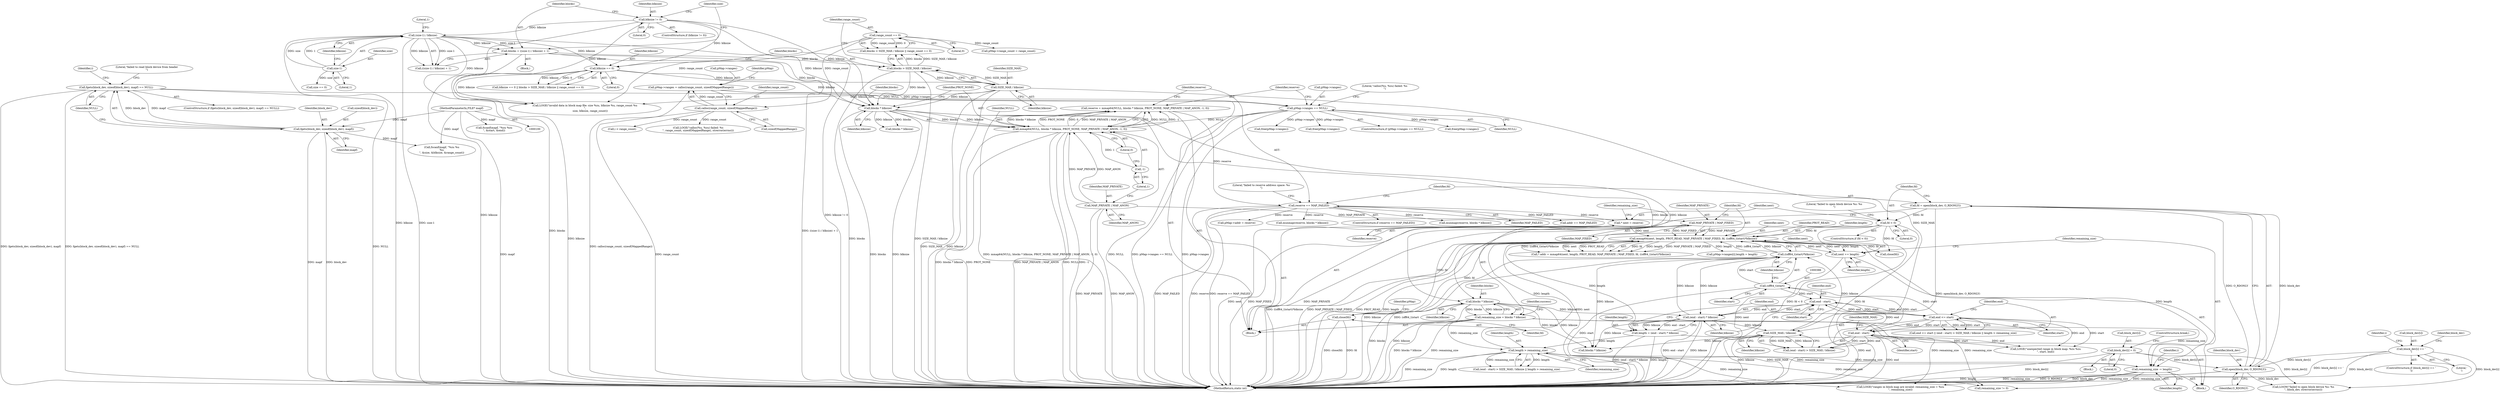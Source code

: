 digraph "0_Android_28a566f7731b4cb76d2a9ba16d997ac5aeb07dad@API" {
"1000458" [label="(Call,close(fd))"];
"1000376" [label="(Call,mmap64(next, length, PROT_READ, MAP_PRIVATE | MAP_FIXED, fd, ((off64_t)start)*blksize))"];
"1000297" [label="(Call,* next = reserve)"];
"1000253" [label="(Call,reserve == MAP_FAILED)"];
"1000238" [label="(Call,reserve = mmap64(NULL, blocks * blksize, PROT_NONE, MAP_PRIVATE | MAP_ANON, -1, 0))"];
"1000240" [label="(Call,mmap64(NULL, blocks * blksize, PROT_NONE, MAP_PRIVATE | MAP_ANON, -1, 0))"];
"1000221" [label="(Call,pMap->ranges == NULL)"];
"1000212" [label="(Call,pMap->ranges = calloc(range_count, sizeof(MappedRange)))"];
"1000216" [label="(Call,calloc(range_count, sizeof(MappedRange)))"];
"1000195" [label="(Call,range_count == 0)"];
"1000111" [label="(Call,fgets(block_dev, sizeof(block_dev), mapf) == NULL)"];
"1000112" [label="(Call,fgets(block_dev, sizeof(block_dev), mapf))"];
"1000101" [label="(MethodParameterIn,FILE* mapf)"];
"1000242" [label="(Call,blocks * blksize)"];
"1000171" [label="(Call,blocks = ((size-1) / blksize) + 1)"];
"1000174" [label="(Call,(size-1) / blksize)"];
"1000175" [label="(Call,size-1)"];
"1000167" [label="(Call,blksize != 0)"];
"1000190" [label="(Call,blocks > SIZE_MAX / blksize)"];
"1000192" [label="(Call,SIZE_MAX / blksize)"];
"1000186" [label="(Call,blksize == 0)"];
"1000246" [label="(Call,MAP_PRIVATE | MAP_ANON)"];
"1000249" [label="(Call,-1)"];
"1000421" [label="(Call,next += length)"];
"1000341" [label="(Call,length = (end - start) * blksize)"];
"1000343" [label="(Call,(end - start) * blksize)"];
"1000344" [label="(Call,end - start)"];
"1000355" [label="(Call,end - start)"];
"1000350" [label="(Call,end <= start)"];
"1000385" [label="(Call,(off64_t)start)"];
"1000303" [label="(Call,blocks * blksize)"];
"1000384" [label="(Call,((off64_t)start)*blksize)"];
"1000358" [label="(Call,SIZE_MAX / blksize)"];
"1000361" [label="(Call,length > remaining_size)"];
"1000424" [label="(Call,remaining_size -= length)"];
"1000301" [label="(Call,remaining_size = blocks * blksize)"];
"1000380" [label="(Call,MAP_PRIVATE | MAP_FIXED)"];
"1000275" [label="(Call,fd < 0)"];
"1000269" [label="(Call,fd = open(block_dev, O_RDONLY))"];
"1000271" [label="(Call,open(block_dev, O_RDONLY))"];
"1000142" [label="(Call,block_dev[i] = 0)"];
"1000136" [label="(Call,block_dev[i] == '\n')"];
"1000182" [label="(Call,size == 0)"];
"1000242" [label="(Call,blocks * blksize)"];
"1000385" [label="(Call,(off64_t)start)"];
"1000243" [label="(Identifier,blocks)"];
"1000349" [label="(Call,end <= start || (end - start) > SIZE_MAX / blksize || length > remaining_size)"];
"1000220" [label="(ControlStructure,if (pMap->ranges == NULL))"];
"1000462" [label="(Identifier,pMap)"];
"1000258" [label="(Literal,\"failed to reserve address space: %s\n\")"];
"1000314" [label="(Call,i < range_count)"];
"1000186" [label="(Call,blksize == 0)"];
"1000362" [label="(Identifier,length)"];
"1000273" [label="(Identifier,O_RDONLY)"];
"1000422" [label="(Identifier,next)"];
"1000212" [label="(Call,pMap->ranges = calloc(range_count, sizeof(MappedRange)))"];
"1000137" [label="(Call,block_dev[i])"];
"1000270" [label="(Identifier,fd)"];
"1000381" [label="(Identifier,MAP_PRIVATE)"];
"1000380" [label="(Call,MAP_PRIVATE | MAP_FIXED)"];
"1000301" [label="(Call,remaining_size = blocks * blksize)"];
"1000117" [label="(Identifier,NULL)"];
"1000213" [label="(Call,pMap->ranges)"];
"1000277" [label="(Literal,0)"];
"1000141" [label="(Block,)"];
"1000271" [label="(Call,open(block_dev, O_RDONLY))"];
"1000390" [label="(Call,addr == MAP_FAILED)"];
"1000346" [label="(Identifier,start)"];
"1000460" [label="(Call,pMap->addr = reserve)"];
"1000146" [label="(Literal,0)"];
"1000217" [label="(Identifier,range_count)"];
"1000178" [label="(Identifier,blksize)"];
"1000240" [label="(Call,mmap64(NULL, blocks * blksize, PROT_NONE, MAP_PRIVATE | MAP_ANON, -1, 0))"];
"1000344" [label="(Call,end - start)"];
"1000304" [label="(Identifier,blocks)"];
"1000228" [label="(Literal,\"calloc(%u, %zu) failed: %s\n\")"];
"1000275" [label="(Call,fd < 0)"];
"1000241" [label="(Identifier,NULL)"];
"1000116" [label="(Identifier,mapf)"];
"1000426" [label="(Identifier,length)"];
"1000195" [label="(Call,range_count == 0)"];
"1000179" [label="(Literal,1)"];
"1000176" [label="(Identifier,size)"];
"1000114" [label="(Call,sizeof(block_dev))"];
"1000170" [label="(Block,)"];
"1000356" [label="(Identifier,end)"];
"1000379" [label="(Identifier,PROT_READ)"];
"1000352" [label="(Identifier,start)"];
"1000227" [label="(Call,LOGE(\"calloc(%u, %zu) failed: %s\n\", range_count, sizeof(MappedRange), strerror(errno)))"];
"1000144" [label="(Identifier,block_dev)"];
"1000126" [label="(Identifier,i)"];
"1000319" [label="(Block,)"];
"1000247" [label="(Identifier,MAP_PRIVATE)"];
"1000177" [label="(Literal,1)"];
"1000446" [label="(Call,munmap(reserve, blocks * blksize))"];
"1000297" [label="(Call,* next = reserve)"];
"1000252" [label="(ControlStructure,if (reserve == MAP_FAILED))"];
"1000167" [label="(Call,blksize != 0)"];
"1000143" [label="(Call,block_dev[i])"];
"1000458" [label="(Call,close(fd))"];
"1000248" [label="(Identifier,MAP_ANON)"];
"1000171" [label="(Call,blocks = ((size-1) / blksize) + 1)"];
"1000189" [label="(Call,blocks > SIZE_MAX / blksize || range_count == 0)"];
"1000251" [label="(Literal,0)"];
"1000120" [label="(Literal,\"failed to read block device from header\n\")"];
"1000142" [label="(Call,block_dev[i] = 0)"];
"1000136" [label="(Call,block_dev[i] == '\n')"];
"1000216" [label="(Call,calloc(range_count, sizeof(MappedRange)))"];
"1000169" [label="(Literal,0)"];
"1000308" [label="(Identifier,success)"];
"1000245" [label="(Identifier,PROT_NONE)"];
"1000341" [label="(Call,length = (end - start) * blksize)"];
"1000168" [label="(Identifier,blksize)"];
"1000423" [label="(Identifier,length)"];
"1000451" [label="(Call,free(pMap->ranges))"];
"1000244" [label="(Identifier,blksize)"];
"1000383" [label="(Identifier,fd)"];
"1000272" [label="(Identifier,block_dev)"];
"1000365" [label="(Call,LOGE(\"unexpected range in block map: %zu %zu\n\", start, end))"];
"1000192" [label="(Call,SIZE_MAX / blksize)"];
"1000343" [label="(Call,(end - start) * blksize)"];
"1000361" [label="(Call,length > remaining_size)"];
"1000378" [label="(Identifier,length)"];
"1000351" [label="(Identifier,end)"];
"1000425" [label="(Identifier,remaining_size)"];
"1000318" [label="(Identifier,i)"];
"1000444" [label="(Call,close(fd))"];
"1000279" [label="(Call,LOGW(\"failed to open block device %s: %s\n\", block_dev, strerror(errno)))"];
"1000387" [label="(Identifier,start)"];
"1000175" [label="(Call,size-1)"];
"1000250" [label="(Literal,1)"];
"1000345" [label="(Identifier,end)"];
"1000475" [label="(MethodReturn,static int)"];
"1000360" [label="(Identifier,blksize)"];
"1000249" [label="(Call,-1)"];
"1000222" [label="(Call,pMap->ranges)"];
"1000448" [label="(Call,blocks * blksize)"];
"1000303" [label="(Call,blocks * blksize)"];
"1000111" [label="(Call,fgets(block_dev, sizeof(block_dev), mapf) == NULL)"];
"1000110" [label="(ControlStructure,if (fgets(block_dev, sizeof(block_dev), mapf) == NULL))"];
"1000305" [label="(Identifier,blksize)"];
"1000190" [label="(Call,blocks > SIZE_MAX / blksize)"];
"1000359" [label="(Identifier,SIZE_MAX)"];
"1000101" [label="(MethodParameterIn,FILE* mapf)"];
"1000147" [label="(ControlStructure,break;)"];
"1000289" [label="(Call,free(pMap->ranges))"];
"1000354" [label="(Call,(end - start) > SIZE_MAX / blksize)"];
"1000299" [label="(Identifier,reserve)"];
"1000376" [label="(Call,mmap64(next, length, PROT_READ, MAP_PRIVATE | MAP_FIXED, fd, ((off64_t)start)*blksize))"];
"1000183" [label="(Identifier,size)"];
"1000133" [label="(Identifier,i)"];
"1000421" [label="(Call,next += length)"];
"1000103" [label="(Block,)"];
"1000347" [label="(Identifier,blksize)"];
"1000269" [label="(Call,fd = open(block_dev, O_RDONLY))"];
"1000253" [label="(Call,reserve == MAP_FAILED)"];
"1000358" [label="(Call,SIZE_MAX / blksize)"];
"1000274" [label="(ControlStructure,if (fd < 0))"];
"1000280" [label="(Literal,\"failed to open block device %s: %s\n\")"];
"1000174" [label="(Call,(size-1) / blksize)"];
"1000276" [label="(Identifier,fd)"];
"1000150" [label="(Call,fscanf(mapf, \"%zu %u\n%u\n\", &size, &blksize, &range_count))"];
"1000384" [label="(Call,((off64_t)start)*blksize)"];
"1000342" [label="(Identifier,length)"];
"1000324" [label="(Call,fscanf(mapf, \"%zu %zu\n\", &start, &end))"];
"1000254" [label="(Identifier,reserve)"];
"1000197" [label="(Literal,0)"];
"1000166" [label="(ControlStructure,if (blksize != 0))"];
"1000388" [label="(Identifier,blksize)"];
"1000188" [label="(Literal,0)"];
"1000382" [label="(Identifier,MAP_FIXED)"];
"1000196" [label="(Identifier,range_count)"];
"1000355" [label="(Call,end - start)"];
"1000374" [label="(Call,* addr = mmap64(next, length, PROT_READ, MAP_PRIVATE | MAP_FIXED, fd, ((off64_t)start)*blksize))"];
"1000221" [label="(Call,pMap->ranges == NULL)"];
"1000246" [label="(Call,MAP_PRIVATE | MAP_ANON)"];
"1000191" [label="(Identifier,blocks)"];
"1000424" [label="(Call,remaining_size -= length)"];
"1000223" [label="(Identifier,pMap)"];
"1000194" [label="(Identifier,blksize)"];
"1000284" [label="(Call,munmap(reserve, blocks * blksize))"];
"1000225" [label="(Identifier,NULL)"];
"1000140" [label="(Literal,'\n')"];
"1000286" [label="(Call,blocks * blksize)"];
"1000113" [label="(Identifier,block_dev)"];
"1000353" [label="(Call,(end - start) > SIZE_MAX / blksize || length > remaining_size)"];
"1000135" [label="(ControlStructure,if (block_dev[i] == '\n'))"];
"1000298" [label="(Identifier,next)"];
"1000207" [label="(Call,pMap->range_count = range_count)"];
"1000187" [label="(Identifier,blksize)"];
"1000377" [label="(Identifier,next)"];
"1000112" [label="(Call,fgets(block_dev, sizeof(block_dev), mapf))"];
"1000255" [label="(Identifier,MAP_FAILED)"];
"1000350" [label="(Call,end <= start)"];
"1000238" [label="(Call,reserve = mmap64(NULL, blocks * blksize, PROT_NONE, MAP_PRIVATE | MAP_ANON, -1, 0))"];
"1000434" [label="(Call,LOGE(\"ranges in block map are invalid: remaining_size = %zu\n\", remaining_size))"];
"1000430" [label="(Call,remaining_size != 0)"];
"1000412" [label="(Call,pMap->ranges[i].length = length)"];
"1000261" [label="(Call,free(pMap->ranges))"];
"1000357" [label="(Identifier,start)"];
"1000218" [label="(Call,sizeof(MappedRange))"];
"1000173" [label="(Call,((size-1) / blksize) + 1)"];
"1000459" [label="(Identifier,fd)"];
"1000172" [label="(Identifier,blocks)"];
"1000185" [label="(Call,blksize == 0 || blocks > SIZE_MAX / blksize || range_count == 0)"];
"1000199" [label="(Call,LOGE(\"invalid data in block map file: size %zu, blksize %u, range_count %u\n\",\n             size, blksize, range_count))"];
"1000193" [label="(Identifier,SIZE_MAX)"];
"1000363" [label="(Identifier,remaining_size)"];
"1000302" [label="(Identifier,remaining_size)"];
"1000239" [label="(Identifier,reserve)"];
"1000458" -> "1000103"  [label="AST: "];
"1000458" -> "1000459"  [label="CFG: "];
"1000459" -> "1000458"  [label="AST: "];
"1000462" -> "1000458"  [label="CFG: "];
"1000458" -> "1000475"  [label="DDG: fd"];
"1000458" -> "1000475"  [label="DDG: close(fd)"];
"1000376" -> "1000458"  [label="DDG: fd"];
"1000275" -> "1000458"  [label="DDG: fd"];
"1000376" -> "1000374"  [label="AST: "];
"1000376" -> "1000384"  [label="CFG: "];
"1000377" -> "1000376"  [label="AST: "];
"1000378" -> "1000376"  [label="AST: "];
"1000379" -> "1000376"  [label="AST: "];
"1000380" -> "1000376"  [label="AST: "];
"1000383" -> "1000376"  [label="AST: "];
"1000384" -> "1000376"  [label="AST: "];
"1000374" -> "1000376"  [label="CFG: "];
"1000376" -> "1000475"  [label="DDG: next"];
"1000376" -> "1000475"  [label="DDG: ((off64_t)start)*blksize"];
"1000376" -> "1000475"  [label="DDG: MAP_PRIVATE | MAP_FIXED"];
"1000376" -> "1000475"  [label="DDG: PROT_READ"];
"1000376" -> "1000475"  [label="DDG: length"];
"1000376" -> "1000374"  [label="DDG: fd"];
"1000376" -> "1000374"  [label="DDG: length"];
"1000376" -> "1000374"  [label="DDG: MAP_PRIVATE | MAP_FIXED"];
"1000376" -> "1000374"  [label="DDG: ((off64_t)start)*blksize"];
"1000376" -> "1000374"  [label="DDG: next"];
"1000376" -> "1000374"  [label="DDG: PROT_READ"];
"1000297" -> "1000376"  [label="DDG: next"];
"1000421" -> "1000376"  [label="DDG: next"];
"1000341" -> "1000376"  [label="DDG: length"];
"1000361" -> "1000376"  [label="DDG: length"];
"1000380" -> "1000376"  [label="DDG: MAP_PRIVATE"];
"1000380" -> "1000376"  [label="DDG: MAP_FIXED"];
"1000275" -> "1000376"  [label="DDG: fd"];
"1000384" -> "1000376"  [label="DDG: (off64_t)start"];
"1000384" -> "1000376"  [label="DDG: blksize"];
"1000376" -> "1000412"  [label="DDG: length"];
"1000376" -> "1000421"  [label="DDG: length"];
"1000376" -> "1000421"  [label="DDG: next"];
"1000376" -> "1000424"  [label="DDG: length"];
"1000376" -> "1000444"  [label="DDG: fd"];
"1000297" -> "1000103"  [label="AST: "];
"1000297" -> "1000299"  [label="CFG: "];
"1000298" -> "1000297"  [label="AST: "];
"1000299" -> "1000297"  [label="AST: "];
"1000302" -> "1000297"  [label="CFG: "];
"1000297" -> "1000475"  [label="DDG: next"];
"1000253" -> "1000297"  [label="DDG: reserve"];
"1000253" -> "1000252"  [label="AST: "];
"1000253" -> "1000255"  [label="CFG: "];
"1000254" -> "1000253"  [label="AST: "];
"1000255" -> "1000253"  [label="AST: "];
"1000258" -> "1000253"  [label="CFG: "];
"1000270" -> "1000253"  [label="CFG: "];
"1000253" -> "1000475"  [label="DDG: reserve == MAP_FAILED"];
"1000253" -> "1000475"  [label="DDG: MAP_FAILED"];
"1000253" -> "1000475"  [label="DDG: reserve"];
"1000238" -> "1000253"  [label="DDG: reserve"];
"1000253" -> "1000284"  [label="DDG: reserve"];
"1000253" -> "1000390"  [label="DDG: MAP_FAILED"];
"1000253" -> "1000446"  [label="DDG: reserve"];
"1000253" -> "1000460"  [label="DDG: reserve"];
"1000238" -> "1000103"  [label="AST: "];
"1000238" -> "1000240"  [label="CFG: "];
"1000239" -> "1000238"  [label="AST: "];
"1000240" -> "1000238"  [label="AST: "];
"1000254" -> "1000238"  [label="CFG: "];
"1000238" -> "1000475"  [label="DDG: mmap64(NULL, blocks * blksize, PROT_NONE, MAP_PRIVATE | MAP_ANON, -1, 0)"];
"1000240" -> "1000238"  [label="DDG: NULL"];
"1000240" -> "1000238"  [label="DDG: -1"];
"1000240" -> "1000238"  [label="DDG: blocks * blksize"];
"1000240" -> "1000238"  [label="DDG: PROT_NONE"];
"1000240" -> "1000238"  [label="DDG: 0"];
"1000240" -> "1000238"  [label="DDG: MAP_PRIVATE | MAP_ANON"];
"1000240" -> "1000251"  [label="CFG: "];
"1000241" -> "1000240"  [label="AST: "];
"1000242" -> "1000240"  [label="AST: "];
"1000245" -> "1000240"  [label="AST: "];
"1000246" -> "1000240"  [label="AST: "];
"1000249" -> "1000240"  [label="AST: "];
"1000251" -> "1000240"  [label="AST: "];
"1000240" -> "1000475"  [label="DDG: blocks * blksize"];
"1000240" -> "1000475"  [label="DDG: PROT_NONE"];
"1000240" -> "1000475"  [label="DDG: MAP_PRIVATE | MAP_ANON"];
"1000240" -> "1000475"  [label="DDG: NULL"];
"1000240" -> "1000475"  [label="DDG: -1"];
"1000221" -> "1000240"  [label="DDG: NULL"];
"1000242" -> "1000240"  [label="DDG: blocks"];
"1000242" -> "1000240"  [label="DDG: blksize"];
"1000246" -> "1000240"  [label="DDG: MAP_PRIVATE"];
"1000246" -> "1000240"  [label="DDG: MAP_ANON"];
"1000249" -> "1000240"  [label="DDG: 1"];
"1000221" -> "1000220"  [label="AST: "];
"1000221" -> "1000225"  [label="CFG: "];
"1000222" -> "1000221"  [label="AST: "];
"1000225" -> "1000221"  [label="AST: "];
"1000228" -> "1000221"  [label="CFG: "];
"1000239" -> "1000221"  [label="CFG: "];
"1000221" -> "1000475"  [label="DDG: NULL"];
"1000221" -> "1000475"  [label="DDG: pMap->ranges == NULL"];
"1000221" -> "1000475"  [label="DDG: pMap->ranges"];
"1000212" -> "1000221"  [label="DDG: pMap->ranges"];
"1000111" -> "1000221"  [label="DDG: NULL"];
"1000221" -> "1000261"  [label="DDG: pMap->ranges"];
"1000221" -> "1000289"  [label="DDG: pMap->ranges"];
"1000221" -> "1000451"  [label="DDG: pMap->ranges"];
"1000212" -> "1000103"  [label="AST: "];
"1000212" -> "1000216"  [label="CFG: "];
"1000213" -> "1000212"  [label="AST: "];
"1000216" -> "1000212"  [label="AST: "];
"1000223" -> "1000212"  [label="CFG: "];
"1000212" -> "1000475"  [label="DDG: calloc(range_count, sizeof(MappedRange))"];
"1000216" -> "1000212"  [label="DDG: range_count"];
"1000216" -> "1000218"  [label="CFG: "];
"1000217" -> "1000216"  [label="AST: "];
"1000218" -> "1000216"  [label="AST: "];
"1000216" -> "1000475"  [label="DDG: range_count"];
"1000195" -> "1000216"  [label="DDG: range_count"];
"1000216" -> "1000227"  [label="DDG: range_count"];
"1000216" -> "1000314"  [label="DDG: range_count"];
"1000195" -> "1000189"  [label="AST: "];
"1000195" -> "1000197"  [label="CFG: "];
"1000196" -> "1000195"  [label="AST: "];
"1000197" -> "1000195"  [label="AST: "];
"1000189" -> "1000195"  [label="CFG: "];
"1000195" -> "1000189"  [label="DDG: range_count"];
"1000195" -> "1000189"  [label="DDG: 0"];
"1000195" -> "1000199"  [label="DDG: range_count"];
"1000195" -> "1000207"  [label="DDG: range_count"];
"1000111" -> "1000110"  [label="AST: "];
"1000111" -> "1000117"  [label="CFG: "];
"1000112" -> "1000111"  [label="AST: "];
"1000117" -> "1000111"  [label="AST: "];
"1000120" -> "1000111"  [label="CFG: "];
"1000126" -> "1000111"  [label="CFG: "];
"1000111" -> "1000475"  [label="DDG: NULL"];
"1000111" -> "1000475"  [label="DDG: fgets(block_dev, sizeof(block_dev), mapf)"];
"1000111" -> "1000475"  [label="DDG: fgets(block_dev, sizeof(block_dev), mapf) == NULL"];
"1000112" -> "1000111"  [label="DDG: block_dev"];
"1000112" -> "1000111"  [label="DDG: mapf"];
"1000112" -> "1000116"  [label="CFG: "];
"1000113" -> "1000112"  [label="AST: "];
"1000114" -> "1000112"  [label="AST: "];
"1000116" -> "1000112"  [label="AST: "];
"1000117" -> "1000112"  [label="CFG: "];
"1000112" -> "1000475"  [label="DDG: block_dev"];
"1000112" -> "1000475"  [label="DDG: mapf"];
"1000101" -> "1000112"  [label="DDG: mapf"];
"1000112" -> "1000150"  [label="DDG: mapf"];
"1000101" -> "1000100"  [label="AST: "];
"1000101" -> "1000475"  [label="DDG: mapf"];
"1000101" -> "1000150"  [label="DDG: mapf"];
"1000101" -> "1000324"  [label="DDG: mapf"];
"1000242" -> "1000244"  [label="CFG: "];
"1000243" -> "1000242"  [label="AST: "];
"1000244" -> "1000242"  [label="AST: "];
"1000245" -> "1000242"  [label="CFG: "];
"1000242" -> "1000475"  [label="DDG: blksize"];
"1000242" -> "1000475"  [label="DDG: blocks"];
"1000171" -> "1000242"  [label="DDG: blocks"];
"1000190" -> "1000242"  [label="DDG: blocks"];
"1000174" -> "1000242"  [label="DDG: blksize"];
"1000167" -> "1000242"  [label="DDG: blksize"];
"1000186" -> "1000242"  [label="DDG: blksize"];
"1000192" -> "1000242"  [label="DDG: blksize"];
"1000242" -> "1000286"  [label="DDG: blocks"];
"1000242" -> "1000286"  [label="DDG: blksize"];
"1000242" -> "1000303"  [label="DDG: blocks"];
"1000242" -> "1000303"  [label="DDG: blksize"];
"1000171" -> "1000170"  [label="AST: "];
"1000171" -> "1000173"  [label="CFG: "];
"1000172" -> "1000171"  [label="AST: "];
"1000173" -> "1000171"  [label="AST: "];
"1000183" -> "1000171"  [label="CFG: "];
"1000171" -> "1000475"  [label="DDG: blocks"];
"1000171" -> "1000475"  [label="DDG: ((size-1) / blksize) + 1"];
"1000174" -> "1000171"  [label="DDG: size-1"];
"1000174" -> "1000171"  [label="DDG: blksize"];
"1000171" -> "1000190"  [label="DDG: blocks"];
"1000174" -> "1000173"  [label="AST: "];
"1000174" -> "1000178"  [label="CFG: "];
"1000175" -> "1000174"  [label="AST: "];
"1000178" -> "1000174"  [label="AST: "];
"1000179" -> "1000174"  [label="CFG: "];
"1000174" -> "1000475"  [label="DDG: blksize"];
"1000174" -> "1000475"  [label="DDG: size-1"];
"1000174" -> "1000173"  [label="DDG: size-1"];
"1000174" -> "1000173"  [label="DDG: blksize"];
"1000175" -> "1000174"  [label="DDG: size"];
"1000175" -> "1000174"  [label="DDG: 1"];
"1000167" -> "1000174"  [label="DDG: blksize"];
"1000174" -> "1000186"  [label="DDG: blksize"];
"1000174" -> "1000199"  [label="DDG: blksize"];
"1000175" -> "1000177"  [label="CFG: "];
"1000176" -> "1000175"  [label="AST: "];
"1000177" -> "1000175"  [label="AST: "];
"1000178" -> "1000175"  [label="CFG: "];
"1000175" -> "1000182"  [label="DDG: size"];
"1000167" -> "1000166"  [label="AST: "];
"1000167" -> "1000169"  [label="CFG: "];
"1000168" -> "1000167"  [label="AST: "];
"1000169" -> "1000167"  [label="AST: "];
"1000172" -> "1000167"  [label="CFG: "];
"1000183" -> "1000167"  [label="CFG: "];
"1000167" -> "1000475"  [label="DDG: blksize"];
"1000167" -> "1000475"  [label="DDG: blksize != 0"];
"1000167" -> "1000186"  [label="DDG: blksize"];
"1000167" -> "1000199"  [label="DDG: blksize"];
"1000190" -> "1000189"  [label="AST: "];
"1000190" -> "1000192"  [label="CFG: "];
"1000191" -> "1000190"  [label="AST: "];
"1000192" -> "1000190"  [label="AST: "];
"1000196" -> "1000190"  [label="CFG: "];
"1000189" -> "1000190"  [label="CFG: "];
"1000190" -> "1000475"  [label="DDG: blocks"];
"1000190" -> "1000475"  [label="DDG: SIZE_MAX / blksize"];
"1000190" -> "1000189"  [label="DDG: blocks"];
"1000190" -> "1000189"  [label="DDG: SIZE_MAX / blksize"];
"1000192" -> "1000190"  [label="DDG: SIZE_MAX"];
"1000192" -> "1000190"  [label="DDG: blksize"];
"1000192" -> "1000194"  [label="CFG: "];
"1000193" -> "1000192"  [label="AST: "];
"1000194" -> "1000192"  [label="AST: "];
"1000192" -> "1000475"  [label="DDG: blksize"];
"1000192" -> "1000475"  [label="DDG: SIZE_MAX"];
"1000186" -> "1000192"  [label="DDG: blksize"];
"1000192" -> "1000199"  [label="DDG: blksize"];
"1000192" -> "1000358"  [label="DDG: SIZE_MAX"];
"1000186" -> "1000185"  [label="AST: "];
"1000186" -> "1000188"  [label="CFG: "];
"1000187" -> "1000186"  [label="AST: "];
"1000188" -> "1000186"  [label="AST: "];
"1000191" -> "1000186"  [label="CFG: "];
"1000185" -> "1000186"  [label="CFG: "];
"1000186" -> "1000475"  [label="DDG: blksize"];
"1000186" -> "1000185"  [label="DDG: blksize"];
"1000186" -> "1000185"  [label="DDG: 0"];
"1000186" -> "1000199"  [label="DDG: blksize"];
"1000246" -> "1000248"  [label="CFG: "];
"1000247" -> "1000246"  [label="AST: "];
"1000248" -> "1000246"  [label="AST: "];
"1000250" -> "1000246"  [label="CFG: "];
"1000246" -> "1000475"  [label="DDG: MAP_ANON"];
"1000246" -> "1000475"  [label="DDG: MAP_PRIVATE"];
"1000246" -> "1000380"  [label="DDG: MAP_PRIVATE"];
"1000249" -> "1000250"  [label="CFG: "];
"1000250" -> "1000249"  [label="AST: "];
"1000251" -> "1000249"  [label="CFG: "];
"1000421" -> "1000319"  [label="AST: "];
"1000421" -> "1000423"  [label="CFG: "];
"1000422" -> "1000421"  [label="AST: "];
"1000423" -> "1000421"  [label="AST: "];
"1000425" -> "1000421"  [label="CFG: "];
"1000421" -> "1000475"  [label="DDG: next"];
"1000341" -> "1000319"  [label="AST: "];
"1000341" -> "1000343"  [label="CFG: "];
"1000342" -> "1000341"  [label="AST: "];
"1000343" -> "1000341"  [label="AST: "];
"1000351" -> "1000341"  [label="CFG: "];
"1000341" -> "1000475"  [label="DDG: (end - start) * blksize"];
"1000341" -> "1000475"  [label="DDG: length"];
"1000343" -> "1000341"  [label="DDG: end - start"];
"1000343" -> "1000341"  [label="DDG: blksize"];
"1000341" -> "1000361"  [label="DDG: length"];
"1000343" -> "1000347"  [label="CFG: "];
"1000344" -> "1000343"  [label="AST: "];
"1000347" -> "1000343"  [label="AST: "];
"1000343" -> "1000475"  [label="DDG: end - start"];
"1000343" -> "1000475"  [label="DDG: blksize"];
"1000344" -> "1000343"  [label="DDG: end"];
"1000344" -> "1000343"  [label="DDG: start"];
"1000303" -> "1000343"  [label="DDG: blksize"];
"1000384" -> "1000343"  [label="DDG: blksize"];
"1000343" -> "1000358"  [label="DDG: blksize"];
"1000343" -> "1000384"  [label="DDG: blksize"];
"1000343" -> "1000448"  [label="DDG: blksize"];
"1000344" -> "1000346"  [label="CFG: "];
"1000345" -> "1000344"  [label="AST: "];
"1000346" -> "1000344"  [label="AST: "];
"1000347" -> "1000344"  [label="CFG: "];
"1000355" -> "1000344"  [label="DDG: end"];
"1000350" -> "1000344"  [label="DDG: end"];
"1000385" -> "1000344"  [label="DDG: start"];
"1000344" -> "1000350"  [label="DDG: end"];
"1000344" -> "1000350"  [label="DDG: start"];
"1000355" -> "1000354"  [label="AST: "];
"1000355" -> "1000357"  [label="CFG: "];
"1000356" -> "1000355"  [label="AST: "];
"1000357" -> "1000355"  [label="AST: "];
"1000359" -> "1000355"  [label="CFG: "];
"1000355" -> "1000475"  [label="DDG: end"];
"1000355" -> "1000354"  [label="DDG: end"];
"1000355" -> "1000354"  [label="DDG: start"];
"1000350" -> "1000355"  [label="DDG: end"];
"1000350" -> "1000355"  [label="DDG: start"];
"1000355" -> "1000365"  [label="DDG: start"];
"1000355" -> "1000365"  [label="DDG: end"];
"1000355" -> "1000385"  [label="DDG: start"];
"1000350" -> "1000349"  [label="AST: "];
"1000350" -> "1000352"  [label="CFG: "];
"1000351" -> "1000350"  [label="AST: "];
"1000352" -> "1000350"  [label="AST: "];
"1000356" -> "1000350"  [label="CFG: "];
"1000349" -> "1000350"  [label="CFG: "];
"1000350" -> "1000475"  [label="DDG: end"];
"1000350" -> "1000349"  [label="DDG: end"];
"1000350" -> "1000349"  [label="DDG: start"];
"1000350" -> "1000365"  [label="DDG: start"];
"1000350" -> "1000365"  [label="DDG: end"];
"1000350" -> "1000385"  [label="DDG: start"];
"1000385" -> "1000384"  [label="AST: "];
"1000385" -> "1000387"  [label="CFG: "];
"1000386" -> "1000385"  [label="AST: "];
"1000387" -> "1000385"  [label="AST: "];
"1000388" -> "1000385"  [label="CFG: "];
"1000385" -> "1000475"  [label="DDG: start"];
"1000385" -> "1000384"  [label="DDG: start"];
"1000303" -> "1000301"  [label="AST: "];
"1000303" -> "1000305"  [label="CFG: "];
"1000304" -> "1000303"  [label="AST: "];
"1000305" -> "1000303"  [label="AST: "];
"1000301" -> "1000303"  [label="CFG: "];
"1000303" -> "1000475"  [label="DDG: blocks"];
"1000303" -> "1000475"  [label="DDG: blksize"];
"1000303" -> "1000301"  [label="DDG: blocks"];
"1000303" -> "1000301"  [label="DDG: blksize"];
"1000303" -> "1000448"  [label="DDG: blocks"];
"1000303" -> "1000448"  [label="DDG: blksize"];
"1000384" -> "1000388"  [label="CFG: "];
"1000388" -> "1000384"  [label="AST: "];
"1000384" -> "1000475"  [label="DDG: blksize"];
"1000384" -> "1000475"  [label="DDG: (off64_t)start"];
"1000358" -> "1000384"  [label="DDG: blksize"];
"1000384" -> "1000448"  [label="DDG: blksize"];
"1000358" -> "1000354"  [label="AST: "];
"1000358" -> "1000360"  [label="CFG: "];
"1000359" -> "1000358"  [label="AST: "];
"1000360" -> "1000358"  [label="AST: "];
"1000354" -> "1000358"  [label="CFG: "];
"1000358" -> "1000475"  [label="DDG: blksize"];
"1000358" -> "1000475"  [label="DDG: SIZE_MAX"];
"1000358" -> "1000354"  [label="DDG: SIZE_MAX"];
"1000358" -> "1000354"  [label="DDG: blksize"];
"1000358" -> "1000448"  [label="DDG: blksize"];
"1000361" -> "1000353"  [label="AST: "];
"1000361" -> "1000363"  [label="CFG: "];
"1000362" -> "1000361"  [label="AST: "];
"1000363" -> "1000361"  [label="AST: "];
"1000353" -> "1000361"  [label="CFG: "];
"1000361" -> "1000475"  [label="DDG: length"];
"1000361" -> "1000475"  [label="DDG: remaining_size"];
"1000361" -> "1000353"  [label="DDG: length"];
"1000361" -> "1000353"  [label="DDG: remaining_size"];
"1000424" -> "1000361"  [label="DDG: remaining_size"];
"1000301" -> "1000361"  [label="DDG: remaining_size"];
"1000361" -> "1000424"  [label="DDG: remaining_size"];
"1000361" -> "1000430"  [label="DDG: remaining_size"];
"1000361" -> "1000434"  [label="DDG: remaining_size"];
"1000424" -> "1000319"  [label="AST: "];
"1000424" -> "1000426"  [label="CFG: "];
"1000425" -> "1000424"  [label="AST: "];
"1000426" -> "1000424"  [label="AST: "];
"1000318" -> "1000424"  [label="CFG: "];
"1000424" -> "1000475"  [label="DDG: length"];
"1000424" -> "1000475"  [label="DDG: remaining_size"];
"1000301" -> "1000424"  [label="DDG: remaining_size"];
"1000424" -> "1000430"  [label="DDG: remaining_size"];
"1000424" -> "1000434"  [label="DDG: remaining_size"];
"1000301" -> "1000103"  [label="AST: "];
"1000302" -> "1000301"  [label="AST: "];
"1000308" -> "1000301"  [label="CFG: "];
"1000301" -> "1000475"  [label="DDG: blocks * blksize"];
"1000301" -> "1000475"  [label="DDG: remaining_size"];
"1000301" -> "1000430"  [label="DDG: remaining_size"];
"1000301" -> "1000434"  [label="DDG: remaining_size"];
"1000380" -> "1000382"  [label="CFG: "];
"1000381" -> "1000380"  [label="AST: "];
"1000382" -> "1000380"  [label="AST: "];
"1000383" -> "1000380"  [label="CFG: "];
"1000380" -> "1000475"  [label="DDG: MAP_FIXED"];
"1000380" -> "1000475"  [label="DDG: MAP_PRIVATE"];
"1000275" -> "1000274"  [label="AST: "];
"1000275" -> "1000277"  [label="CFG: "];
"1000276" -> "1000275"  [label="AST: "];
"1000277" -> "1000275"  [label="AST: "];
"1000280" -> "1000275"  [label="CFG: "];
"1000298" -> "1000275"  [label="CFG: "];
"1000275" -> "1000475"  [label="DDG: fd < 0"];
"1000275" -> "1000475"  [label="DDG: fd"];
"1000269" -> "1000275"  [label="DDG: fd"];
"1000275" -> "1000444"  [label="DDG: fd"];
"1000269" -> "1000103"  [label="AST: "];
"1000269" -> "1000271"  [label="CFG: "];
"1000270" -> "1000269"  [label="AST: "];
"1000271" -> "1000269"  [label="AST: "];
"1000276" -> "1000269"  [label="CFG: "];
"1000269" -> "1000475"  [label="DDG: open(block_dev, O_RDONLY)"];
"1000271" -> "1000269"  [label="DDG: block_dev"];
"1000271" -> "1000269"  [label="DDG: O_RDONLY"];
"1000271" -> "1000273"  [label="CFG: "];
"1000272" -> "1000271"  [label="AST: "];
"1000273" -> "1000271"  [label="AST: "];
"1000271" -> "1000475"  [label="DDG: O_RDONLY"];
"1000271" -> "1000475"  [label="DDG: block_dev"];
"1000142" -> "1000271"  [label="DDG: block_dev[i]"];
"1000136" -> "1000271"  [label="DDG: block_dev[i]"];
"1000271" -> "1000279"  [label="DDG: block_dev"];
"1000142" -> "1000141"  [label="AST: "];
"1000142" -> "1000146"  [label="CFG: "];
"1000143" -> "1000142"  [label="AST: "];
"1000146" -> "1000142"  [label="AST: "];
"1000147" -> "1000142"  [label="CFG: "];
"1000142" -> "1000475"  [label="DDG: block_dev[i]"];
"1000142" -> "1000279"  [label="DDG: block_dev[i]"];
"1000136" -> "1000135"  [label="AST: "];
"1000136" -> "1000140"  [label="CFG: "];
"1000137" -> "1000136"  [label="AST: "];
"1000140" -> "1000136"  [label="AST: "];
"1000144" -> "1000136"  [label="CFG: "];
"1000133" -> "1000136"  [label="CFG: "];
"1000136" -> "1000475"  [label="DDG: block_dev[i] == '\n'"];
"1000136" -> "1000475"  [label="DDG: block_dev[i]"];
"1000136" -> "1000279"  [label="DDG: block_dev[i]"];
}
